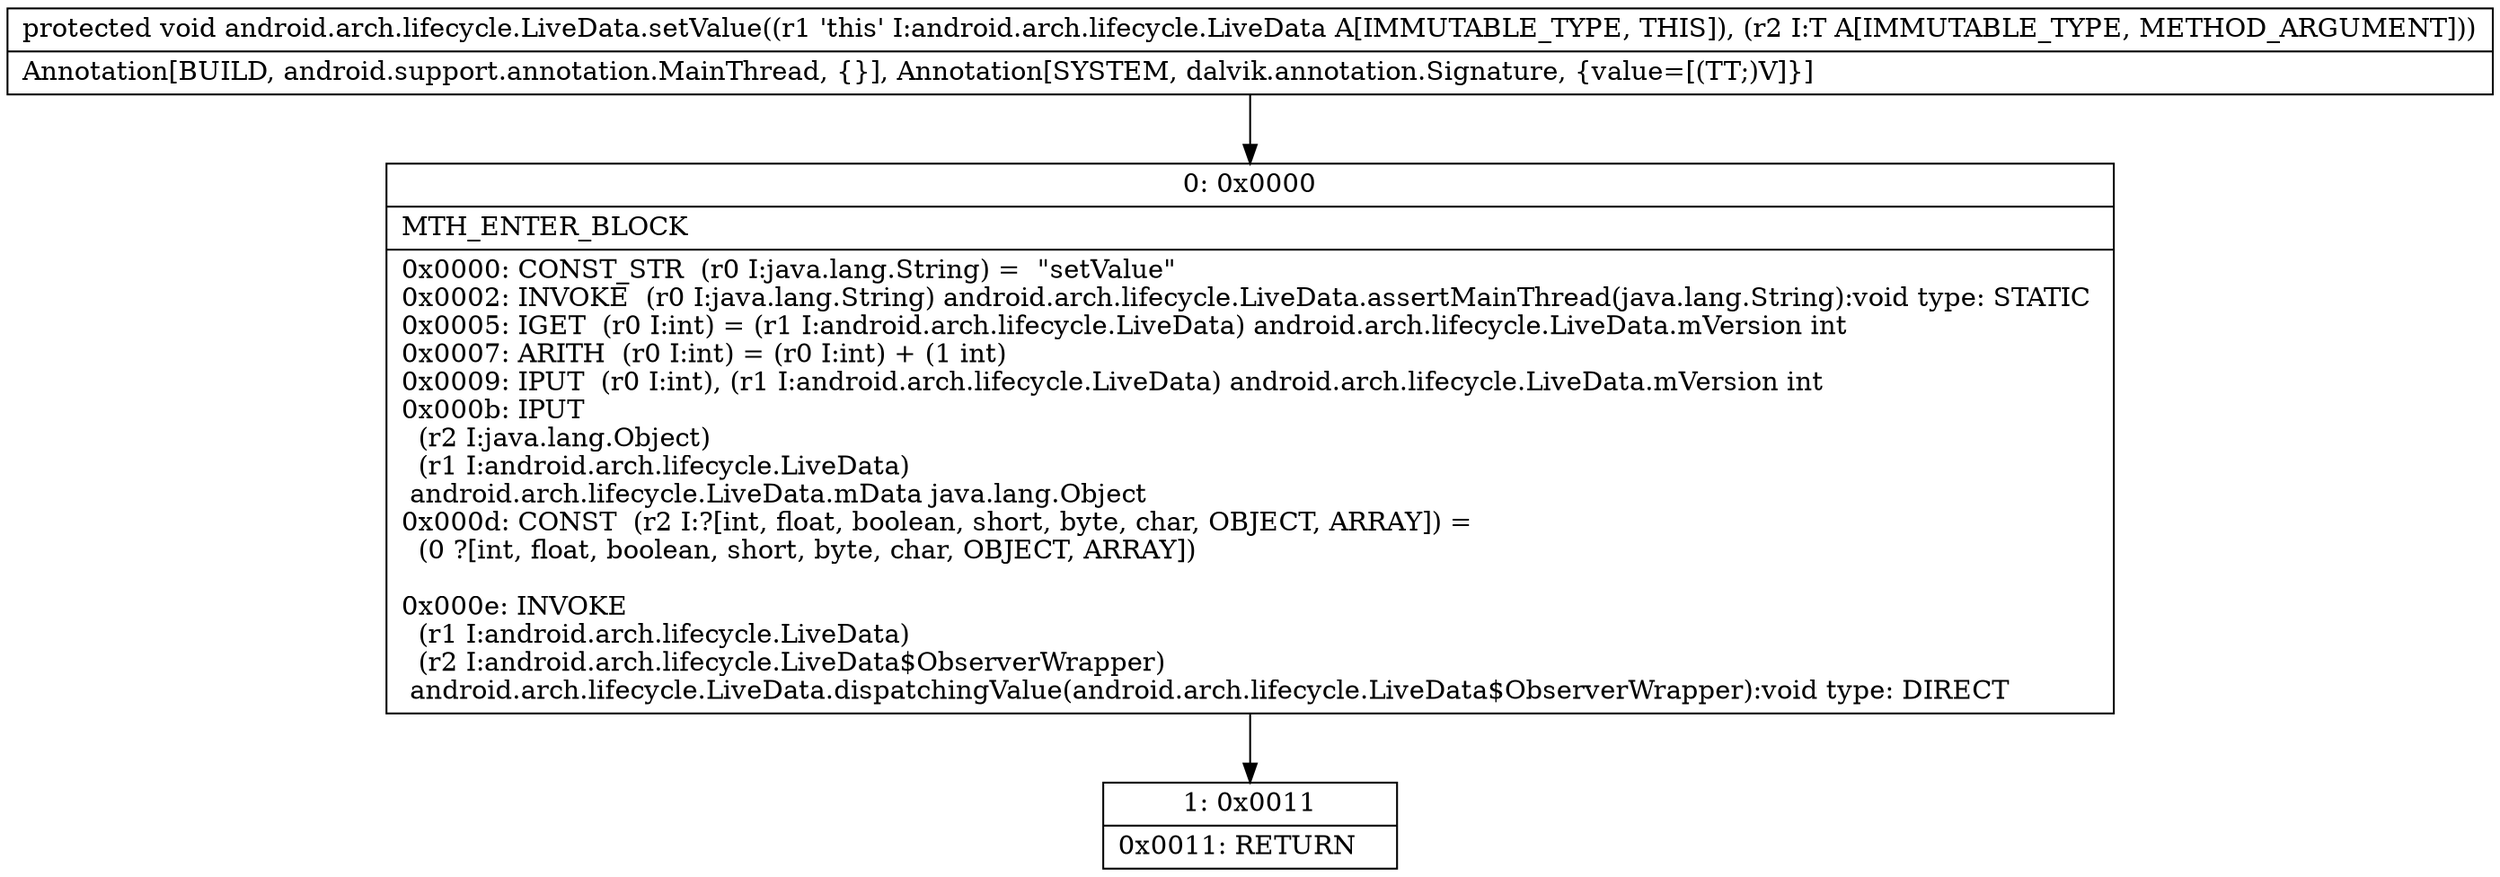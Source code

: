 digraph "CFG forandroid.arch.lifecycle.LiveData.setValue(Ljava\/lang\/Object;)V" {
Node_0 [shape=record,label="{0\:\ 0x0000|MTH_ENTER_BLOCK\l|0x0000: CONST_STR  (r0 I:java.lang.String) =  \"setValue\" \l0x0002: INVOKE  (r0 I:java.lang.String) android.arch.lifecycle.LiveData.assertMainThread(java.lang.String):void type: STATIC \l0x0005: IGET  (r0 I:int) = (r1 I:android.arch.lifecycle.LiveData) android.arch.lifecycle.LiveData.mVersion int \l0x0007: ARITH  (r0 I:int) = (r0 I:int) + (1 int) \l0x0009: IPUT  (r0 I:int), (r1 I:android.arch.lifecycle.LiveData) android.arch.lifecycle.LiveData.mVersion int \l0x000b: IPUT  \l  (r2 I:java.lang.Object)\l  (r1 I:android.arch.lifecycle.LiveData)\l android.arch.lifecycle.LiveData.mData java.lang.Object \l0x000d: CONST  (r2 I:?[int, float, boolean, short, byte, char, OBJECT, ARRAY]) = \l  (0 ?[int, float, boolean, short, byte, char, OBJECT, ARRAY])\l \l0x000e: INVOKE  \l  (r1 I:android.arch.lifecycle.LiveData)\l  (r2 I:android.arch.lifecycle.LiveData$ObserverWrapper)\l android.arch.lifecycle.LiveData.dispatchingValue(android.arch.lifecycle.LiveData$ObserverWrapper):void type: DIRECT \l}"];
Node_1 [shape=record,label="{1\:\ 0x0011|0x0011: RETURN   \l}"];
MethodNode[shape=record,label="{protected void android.arch.lifecycle.LiveData.setValue((r1 'this' I:android.arch.lifecycle.LiveData A[IMMUTABLE_TYPE, THIS]), (r2 I:T A[IMMUTABLE_TYPE, METHOD_ARGUMENT]))  | Annotation[BUILD, android.support.annotation.MainThread, \{\}], Annotation[SYSTEM, dalvik.annotation.Signature, \{value=[(TT;)V]\}]\l}"];
MethodNode -> Node_0;
Node_0 -> Node_1;
}

